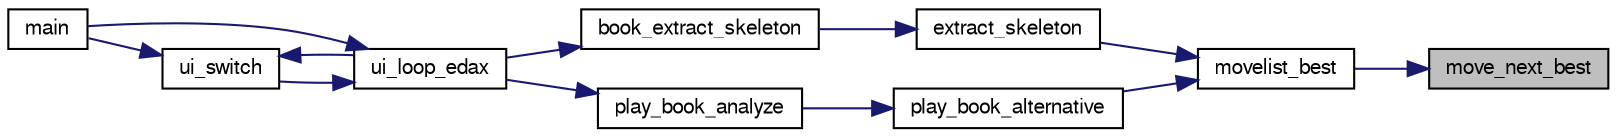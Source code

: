digraph "move_next_best"
{
 // LATEX_PDF_SIZE
  bgcolor="transparent";
  edge [fontname="FreeSans",fontsize="10",labelfontname="FreeSans",labelfontsize="10"];
  node [fontname="FreeSans",fontsize="10",shape=record];
  rankdir="RL";
  Node1 [label="move_next_best",height=0.2,width=0.4,color="black", fillcolor="grey75", style="filled", fontcolor="black",tooltip="Return the next best move from the list."];
  Node1 -> Node2 [dir="back",color="midnightblue",fontsize="10",style="solid",fontname="FreeSans"];
  Node2 [label="movelist_best",height=0.2,width=0.4,color="black",URL="$move_8c.html#ac87c2b61dabee0d8cf341b23ccf53adb",tooltip="Return the best move of the list."];
  Node2 -> Node3 [dir="back",color="midnightblue",fontsize="10",style="solid",fontname="FreeSans"];
  Node3 [label="extract_skeleton",height=0.2,width=0.4,color="black",URL="$book_8c.html#a65253e739b9201531bad8dc071d24d11",tooltip="Extract book lines to a game base."];
  Node3 -> Node4 [dir="back",color="midnightblue",fontsize="10",style="solid",fontname="FreeSans"];
  Node4 [label="book_extract_skeleton",height=0.2,width=0.4,color="black",URL="$book_8c.html#acf1637f23cf5986972b991bcad5c20d8",tooltip="Extract book draws to a game base."];
  Node4 -> Node5 [dir="back",color="midnightblue",fontsize="10",style="solid",fontname="FreeSans"];
  Node5 [label="ui_loop_edax",height=0.2,width=0.4,color="black",URL="$edax_8c.html#a2354b96c7688bae32bedb6203d672f50",tooltip="Loop event."];
  Node5 -> Node6 [dir="back",color="midnightblue",fontsize="10",style="solid",fontname="FreeSans"];
  Node6 [label="main",height=0.2,width=0.4,color="black",URL="$main_8c.html#a3c04138a5bfe5d72780bb7e82a18e627",tooltip="edax main function."];
  Node5 -> Node7 [dir="back",color="midnightblue",fontsize="10",style="solid",fontname="FreeSans"];
  Node7 [label="ui_switch",height=0.2,width=0.4,color="black",URL="$ui_8c.html#a4234d6b0fd690186ef0ec2fc2eba2d4d",tooltip="Switch between different User Interface."];
  Node7 -> Node6 [dir="back",color="midnightblue",fontsize="10",style="solid",fontname="FreeSans"];
  Node7 -> Node5 [dir="back",color="midnightblue",fontsize="10",style="solid",fontname="FreeSans"];
  Node2 -> Node8 [dir="back",color="midnightblue",fontsize="10",style="solid",fontname="FreeSans"];
  Node8 [label="play_book_alternative",height=0.2,width=0.4,color="black",URL="$play_8c.html#a0a53dfd153477f6332c030733e3a2d56",tooltip="Seek for the best alternative move from the opening book."];
  Node8 -> Node9 [dir="back",color="midnightblue",fontsize="10",style="solid",fontname="FreeSans"];
  Node9 [label="play_book_analyze",height=0.2,width=0.4,color="black",URL="$play_8c.html#a59d1d9b9a031ed112e8c41798c8b9eee",tooltip="Analyze a played game."];
  Node9 -> Node5 [dir="back",color="midnightblue",fontsize="10",style="solid",fontname="FreeSans"];
}
